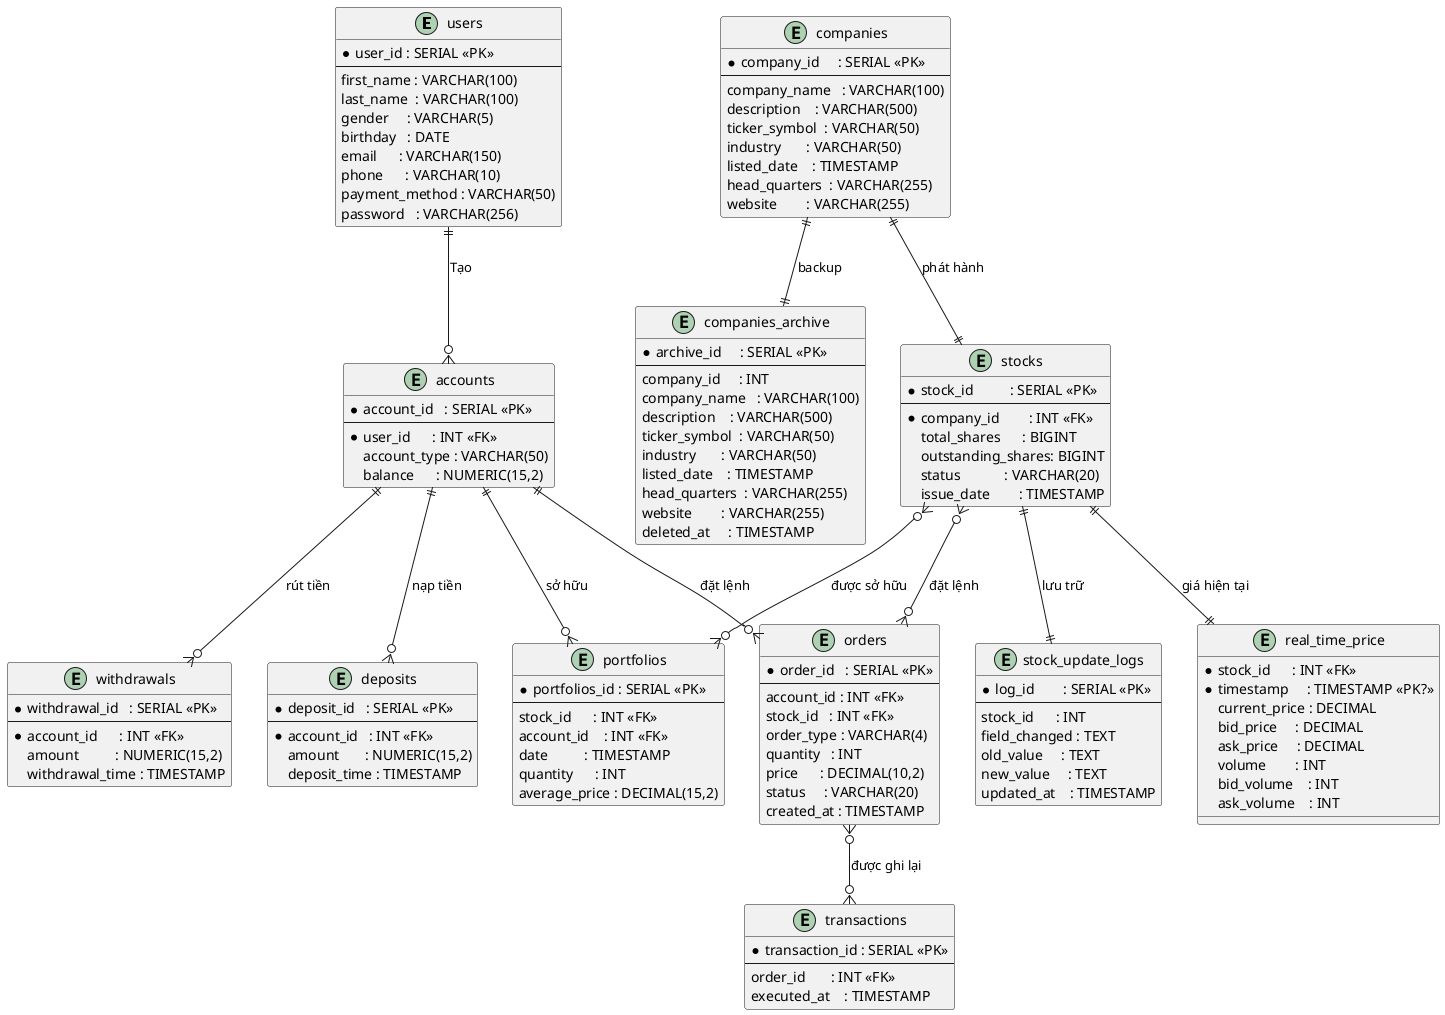 @startuml
' Định nghĩa entities
entity "users" as users {
  * user_id : SERIAL <<PK>>
  --
    first_name : VARCHAR(100)
    last_name  : VARCHAR(100)
    gender     : VARCHAR(5)
    birthday   : DATE
    email      : VARCHAR(150)
    phone      : VARCHAR(10)
    payment_method : VARCHAR(50)
    password   : VARCHAR(256)
}

entity "accounts" as accounts {
  * account_id   : SERIAL <<PK>>
  --
  * user_id      : INT <<FK>>
    account_type : VARCHAR(50)
    balance      : NUMERIC(15,2)
}

entity "deposits" as deposits {
  * deposit_id   : SERIAL <<PK>>
  --
  * account_id   : INT <<FK>>
    amount       : NUMERIC(15,2)
    deposit_time : TIMESTAMP
}

entity "withdrawals" as withdrawals {
  * withdrawal_id   : SERIAL <<PK>>
  --
  * account_id      : INT <<FK>>
    amount          : NUMERIC(15,2)
    withdrawal_time : TIMESTAMP
}

entity "companies" as companies {
  * company_id     : SERIAL <<PK>>
  --
    company_name   : VARCHAR(100)
    description    : VARCHAR(500)
    ticker_symbol  : VARCHAR(50)
    industry       : VARCHAR(50)
    listed_date    : TIMESTAMP
    head_quarters  : VARCHAR(255)
    website        : VARCHAR(255)
}

entity "companies_archive" as companies_archive {
  * archive_id     : SERIAL <<PK>>
  --
    company_id     : INT
    company_name   : VARCHAR(100)
    description    : VARCHAR(500)
    ticker_symbol  : VARCHAR(50)
    industry       : VARCHAR(50)
    listed_date    : TIMESTAMP
    head_quarters  : VARCHAR(255)
    website        : VARCHAR(255)
    deleted_at     : TIMESTAMP
}

entity "stocks" as stocks {
  * stock_id          : SERIAL <<PK>>
  --
  * company_id        : INT <<FK>>
    total_shares      : BIGINT
    outstanding_shares: BIGINT
    status            : VARCHAR(20)
    issue_date        : TIMESTAMP
}

entity "stock_update_logs" as stock_update_logs {
  * log_id        : SERIAL <<PK>>
  --
    stock_id      : INT
    field_changed : TEXT
    old_value     : TEXT
    new_value     : TEXT
    updated_at    : TIMESTAMP
}

entity "portfolios" as portfolios {
  * portfolios_id : SERIAL <<PK>>
  --
    stock_id      : INT <<FK>>
    account_id    : INT <<FK>>
    date          : TIMESTAMP
    quantity      : INT
    average_price : DECIMAL(15,2)
}

entity "orders" as orders {
  * order_id   : SERIAL <<PK>>
  --
    account_id : INT <<FK>>
    stock_id   : INT <<FK>>
    order_type : VARCHAR(4)
    quantity   : INT
    price      : DECIMAL(10,2)
    status     : VARCHAR(20)
    created_at : TIMESTAMP
}

entity "transactions" as transactions {
  * transaction_id : SERIAL <<PK>>
  --
    order_id       : INT <<FK>>
    executed_at    : TIMESTAMP
}

entity "real_time_price" as real_time_price {
  * stock_id      : INT <<FK>>
  * timestamp     : TIMESTAMP <<PK?>>
    current_price : DECIMAL
    bid_price     : DECIMAL
    ask_price     : DECIMAL
    volume        : INT
    bid_volume    : INT
    ask_volume    : INT
}

' Định nghĩa quan hệ
users        ||--o{ accounts            : "Tạo"
accounts     ||--o{ deposits            : "nạp tiền"
accounts     ||--o{ withdrawals         : "rút tiền"
accounts     ||--o{ portfolios          : "sở hữu"
accounts     ||--o{ orders              : "đặt lệnh"

companies    ||--|| companies_archive  : "backup"
companies    ||--|| stocks              : "phát hành"

stocks       ||--|| stock_update_logs  : "lưu trữ"
stocks       }o--o{ portfolios          : "được sở hữu"
stocks       }o--o{ orders              : "đặt lệnh"
stocks       ||--|| real_time_price     : "giá hiện tại"

orders       }o--o{ transactions        : "được ghi lại"

@enduml

